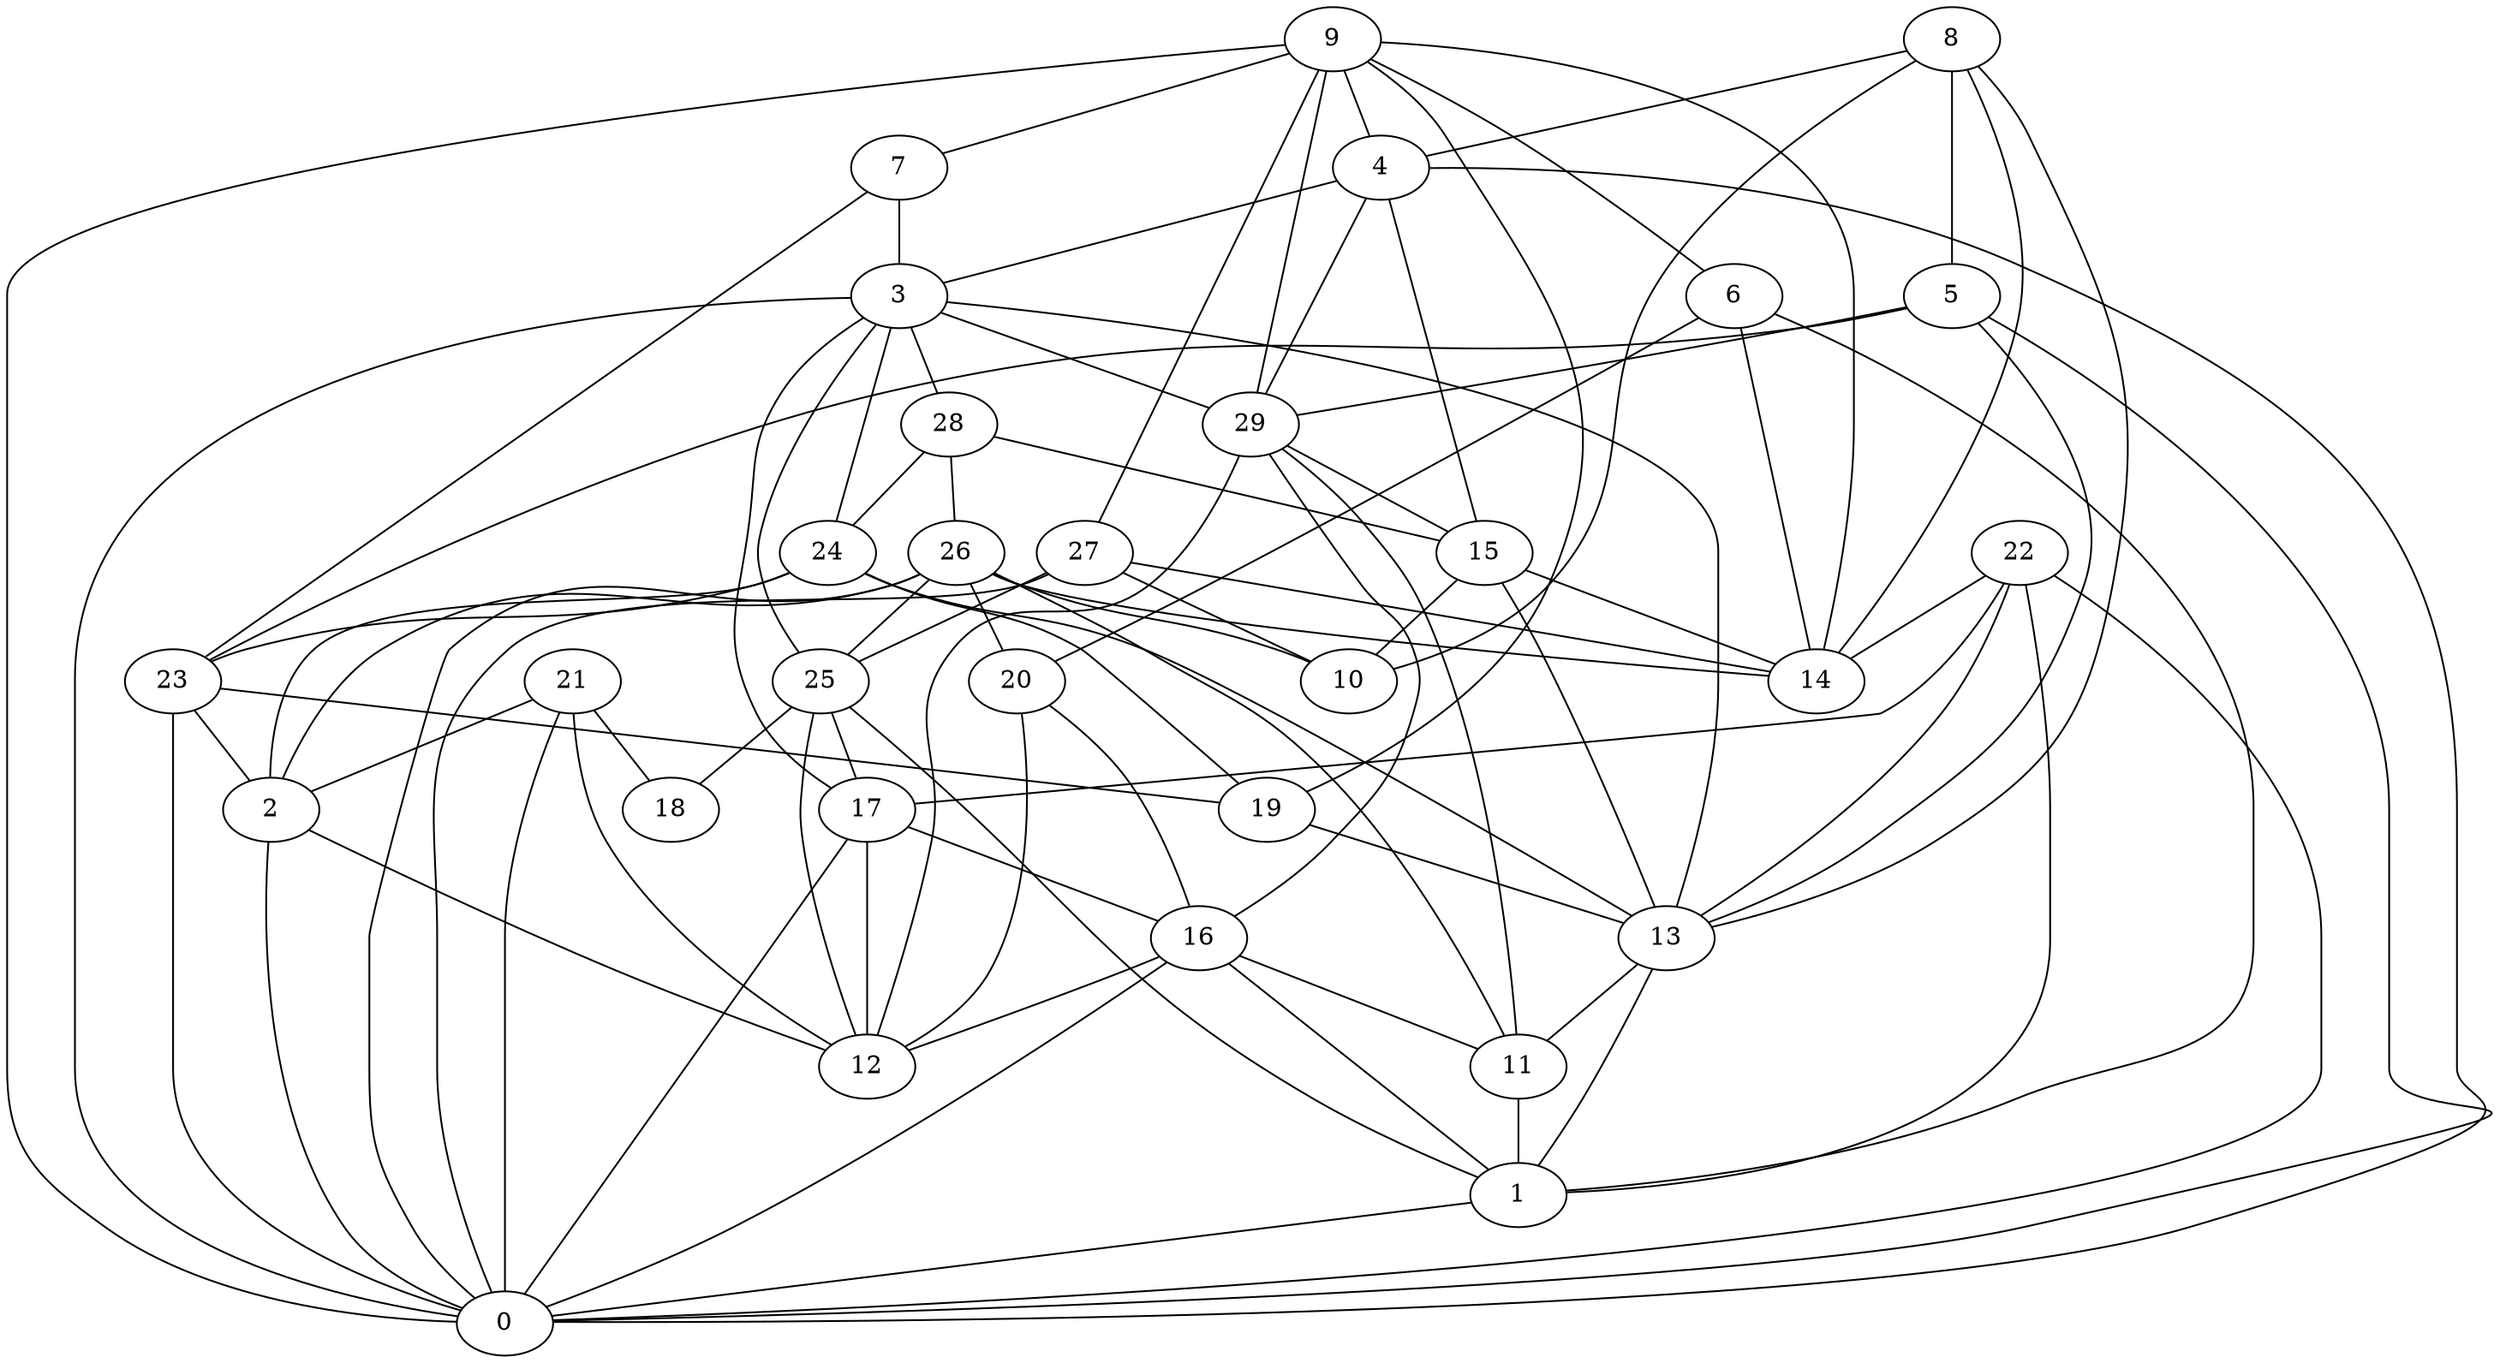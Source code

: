 digraph GG_graph {

subgraph G_graph {
edge [color = black]
"6" -> "1" [dir = none]
"6" -> "20" [dir = none]
"3" -> "28" [dir = none]
"3" -> "13" [dir = none]
"3" -> "29" [dir = none]
"3" -> "0" [dir = none]
"3" -> "24" [dir = none]
"3" -> "25" [dir = none]
"16" -> "12" [dir = none]
"16" -> "1" [dir = none]
"1" -> "0" [dir = none]
"9" -> "4" [dir = none]
"9" -> "19" [dir = none]
"9" -> "14" [dir = none]
"9" -> "7" [dir = none]
"22" -> "1" [dir = none]
"22" -> "0" [dir = none]
"22" -> "17" [dir = none]
"20" -> "12" [dir = none]
"20" -> "16" [dir = none]
"26" -> "11" [dir = none]
"26" -> "25" [dir = none]
"26" -> "10" [dir = none]
"26" -> "0" [dir = none]
"26" -> "14" [dir = none]
"26" -> "20" [dir = none]
"24" -> "2" [dir = none]
"24" -> "19" [dir = none]
"24" -> "23" [dir = none]
"15" -> "13" [dir = none]
"15" -> "14" [dir = none]
"15" -> "10" [dir = none]
"13" -> "1" [dir = none]
"29" -> "11" [dir = none]
"27" -> "10" [dir = none]
"27" -> "14" [dir = none]
"28" -> "15" [dir = none]
"17" -> "0" [dir = none]
"7" -> "23" [dir = none]
"4" -> "3" [dir = none]
"4" -> "0" [dir = none]
"4" -> "15" [dir = none]
"4" -> "29" [dir = none]
"11" -> "1" [dir = none]
"21" -> "2" [dir = none]
"21" -> "0" [dir = none]
"21" -> "18" [dir = none]
"23" -> "19" [dir = none]
"23" -> "2" [dir = none]
"8" -> "13" [dir = none]
"8" -> "4" [dir = none]
"5" -> "23" [dir = none]
"5" -> "13" [dir = none]
"5" -> "0" [dir = none]
"25" -> "12" [dir = none]
"25" -> "18" [dir = none]
"2" -> "0" [dir = none]
"2" -> "12" [dir = none]
"6" -> "14" [dir = none]
"9" -> "27" [dir = none]
"26" -> "2" [dir = none]
"29" -> "15" [dir = none]
"23" -> "0" [dir = none]
"9" -> "0" [dir = none]
"28" -> "24" [dir = none]
"27" -> "25" [dir = none]
"8" -> "10" [dir = none]
"29" -> "16" [dir = none]
"17" -> "12" [dir = none]
"8" -> "14" [dir = none]
"3" -> "17" [dir = none]
"16" -> "0" [dir = none]
"7" -> "3" [dir = none]
"19" -> "13" [dir = none]
"22" -> "13" [dir = none]
"29" -> "12" [dir = none]
"25" -> "1" [dir = none]
"27" -> "0" [dir = none]
"21" -> "12" [dir = none]
"9" -> "6" [dir = none]
"13" -> "11" [dir = none]
"5" -> "29" [dir = none]
"22" -> "14" [dir = none]
"9" -> "29" [dir = none]
"8" -> "5" [dir = none]
"24" -> "13" [dir = none]
"17" -> "16" [dir = none]
"16" -> "11" [dir = none]
"28" -> "26" [dir = none]
"25" -> "17" [dir = none]
}

}
